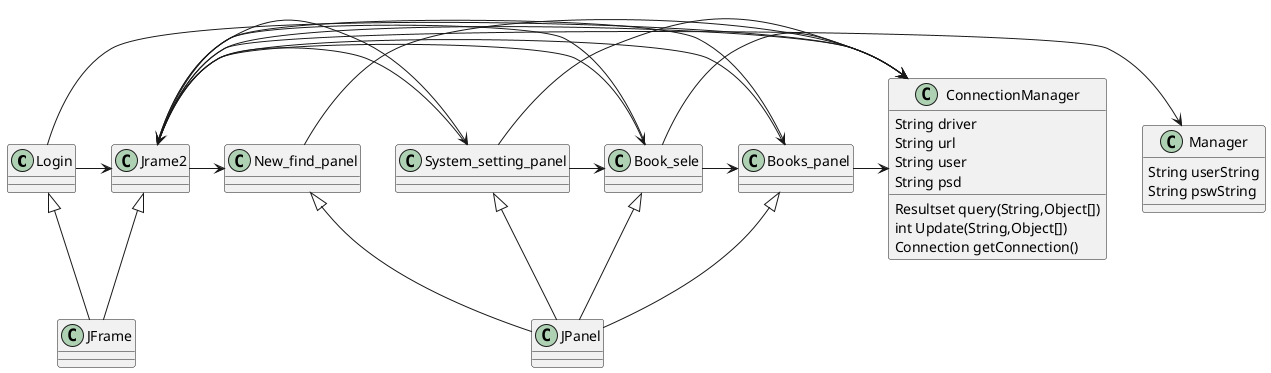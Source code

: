 @startuml
'https://plantuml.com/class-diagram



class Login{

}
class ConnectionManager{
String driver
String url
String user
String psd
Resultset query(String,Object[])
int Update(String,Object[])
Connection getConnection()
}

class Book_sele{
}
class Books_panel{
}
class Jrame2{
}
class New_find_panel{
}
class System_setting_panel{
}

class Manager{
String userString
String pswString
}
class JFrame{}
class JPanel{}

Jrame2 <|-- JFrame
Book_sele <|-- JPanel
Books_panel <|-- JPanel
New_find_panel <|-- JPanel
System_setting_panel <|-- JPanel
Login <|-- JFrame

Jrame2 -> Manager

Jrame2 -> Book_sele
System_setting_panel -> Book_sele
Book_sele ->  Books_panel
Jrame2 -> Books_panel

Login -> Jrame2
Book_sele -> Jrame2
Books_panel ->Jrame2
System_setting_panel -> Jrame2

Jrame2 -> New_find_panel
Jrame2 -> System_setting_panel

Login -> ConnectionManager
Book_sele -> ConnectionManager
Books_panel -> ConnectionManager
Jrame2 -> ConnectionManager
New_find_panel -> ConnectionManager
System_setting_panel -> ConnectionManager


@enduml